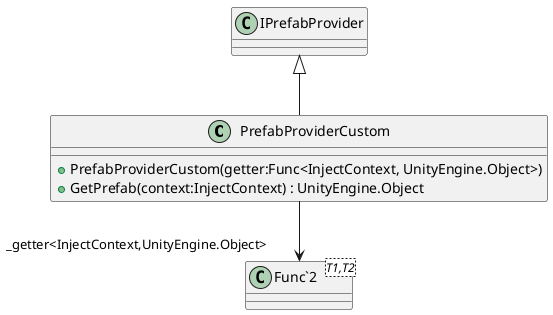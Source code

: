 @startuml
class PrefabProviderCustom {
    + PrefabProviderCustom(getter:Func<InjectContext, UnityEngine.Object>)
    + GetPrefab(context:InjectContext) : UnityEngine.Object
}
class "Func`2"<T1,T2> {
}
IPrefabProvider <|-- PrefabProviderCustom
PrefabProviderCustom --> "_getter<InjectContext,UnityEngine.Object>" "Func`2"
@enduml
